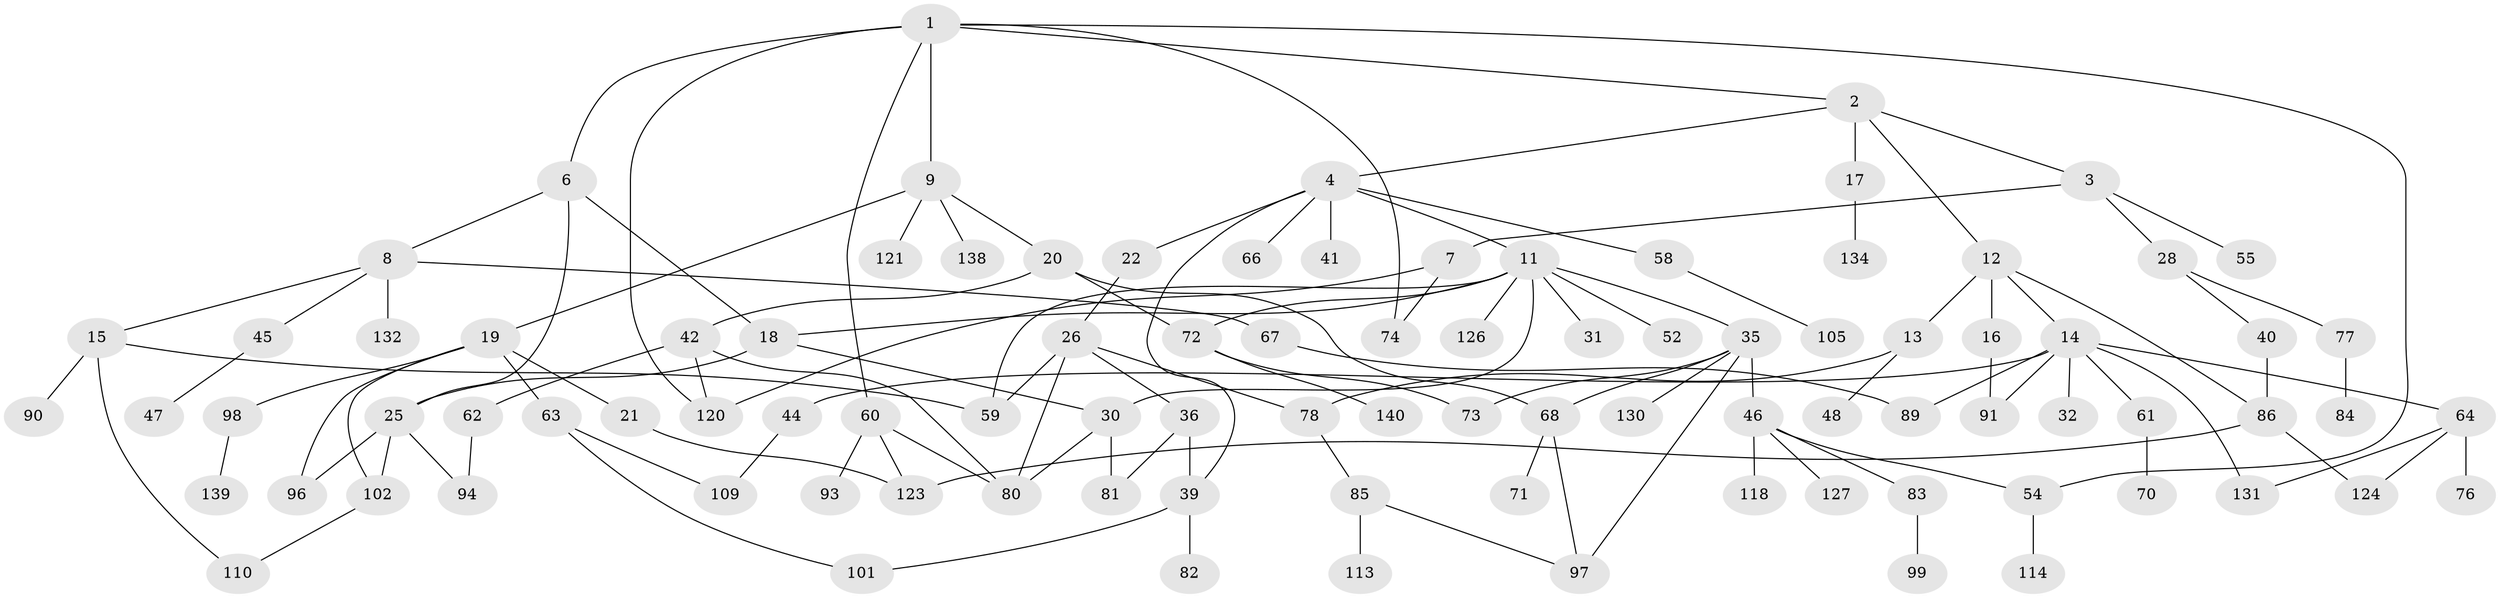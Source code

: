 // original degree distribution, {4: 0.1357142857142857, 6: 0.02142857142857143, 5: 0.05714285714285714, 2: 0.32142857142857145, 8: 0.007142857142857143, 1: 0.2857142857142857, 3: 0.17142857142857143}
// Generated by graph-tools (version 1.1) at 2025/41/03/06/25 10:41:28]
// undirected, 95 vertices, 127 edges
graph export_dot {
graph [start="1"]
  node [color=gray90,style=filled];
  1 [super="+5"];
  2 [super="+103"];
  3 [super="+37"];
  4 [super="+34"];
  6 [super="+10"];
  7 [super="+49"];
  8 [super="+23"];
  9 [super="+29"];
  11 [super="+27"];
  12 [super="+38"];
  13 [super="+24"];
  14 [super="+43"];
  15 [super="+65"];
  16 [super="+100"];
  17;
  18 [super="+111"];
  19 [super="+33"];
  20;
  21;
  22;
  25 [super="+79"];
  26 [super="+51"];
  28;
  30;
  31;
  32 [super="+56"];
  35 [super="+53"];
  36;
  39 [super="+129"];
  40;
  41;
  42 [super="+69"];
  44;
  45;
  46 [super="+50"];
  47 [super="+57"];
  48;
  52 [super="+136"];
  54;
  55;
  58 [super="+87"];
  59 [super="+106"];
  60 [super="+104"];
  61;
  62 [super="+112"];
  63 [super="+125"];
  64 [super="+122"];
  66;
  67 [super="+75"];
  68 [super="+137"];
  70 [super="+107"];
  71;
  72 [super="+116"];
  73;
  74;
  76;
  77;
  78 [super="+115"];
  80 [super="+95"];
  81 [super="+108"];
  82;
  83 [super="+88"];
  84;
  85 [super="+119"];
  86 [super="+92"];
  89;
  90;
  91;
  93;
  94 [super="+128"];
  96;
  97;
  98;
  99;
  101;
  102 [super="+135"];
  105;
  109 [super="+117"];
  110;
  113 [super="+133"];
  114;
  118;
  120;
  121;
  123;
  124;
  126;
  127;
  130;
  131;
  132;
  134;
  138;
  139;
  140;
  1 -- 2;
  1 -- 6;
  1 -- 74;
  1 -- 54;
  1 -- 120;
  1 -- 9;
  1 -- 60;
  2 -- 3;
  2 -- 4;
  2 -- 12;
  2 -- 17;
  3 -- 7;
  3 -- 28;
  3 -- 55;
  4 -- 11;
  4 -- 22;
  4 -- 66;
  4 -- 41;
  4 -- 58;
  4 -- 39;
  6 -- 8;
  6 -- 25;
  6 -- 18;
  7 -- 74;
  7 -- 120;
  8 -- 15;
  8 -- 45;
  8 -- 67;
  8 -- 132;
  9 -- 19;
  9 -- 20;
  9 -- 138;
  9 -- 121;
  11 -- 18;
  11 -- 30;
  11 -- 31;
  11 -- 52;
  11 -- 126;
  11 -- 72;
  11 -- 59;
  11 -- 35;
  12 -- 13;
  12 -- 14;
  12 -- 16;
  12 -- 86;
  13 -- 48;
  13 -- 78;
  14 -- 32;
  14 -- 44;
  14 -- 61;
  14 -- 89;
  14 -- 64;
  14 -- 91;
  14 -- 131;
  15 -- 90;
  15 -- 110;
  15 -- 59;
  16 -- 91;
  17 -- 134;
  18 -- 30;
  18 -- 25;
  19 -- 21;
  19 -- 63;
  19 -- 96;
  19 -- 98;
  19 -- 102;
  20 -- 42;
  20 -- 72;
  20 -- 68;
  21 -- 123;
  22 -- 26;
  25 -- 96;
  25 -- 102;
  25 -- 94;
  26 -- 36;
  26 -- 80;
  26 -- 78;
  26 -- 59;
  28 -- 40;
  28 -- 77;
  30 -- 80;
  30 -- 81;
  35 -- 46;
  35 -- 97;
  35 -- 130;
  35 -- 68;
  35 -- 73;
  36 -- 39;
  36 -- 81;
  39 -- 82;
  39 -- 101;
  40 -- 86;
  42 -- 62;
  42 -- 120;
  42 -- 80;
  44 -- 109;
  45 -- 47;
  46 -- 83;
  46 -- 54;
  46 -- 118;
  46 -- 127;
  54 -- 114;
  58 -- 105;
  60 -- 93;
  60 -- 123;
  60 -- 80;
  61 -- 70;
  62 -- 94;
  63 -- 101;
  63 -- 109;
  64 -- 76;
  64 -- 124;
  64 -- 131;
  67 -- 89;
  68 -- 71;
  68 -- 97;
  72 -- 73;
  72 -- 140;
  77 -- 84;
  78 -- 85;
  83 -- 99;
  85 -- 97;
  85 -- 113;
  86 -- 123;
  86 -- 124;
  98 -- 139;
  102 -- 110;
}
